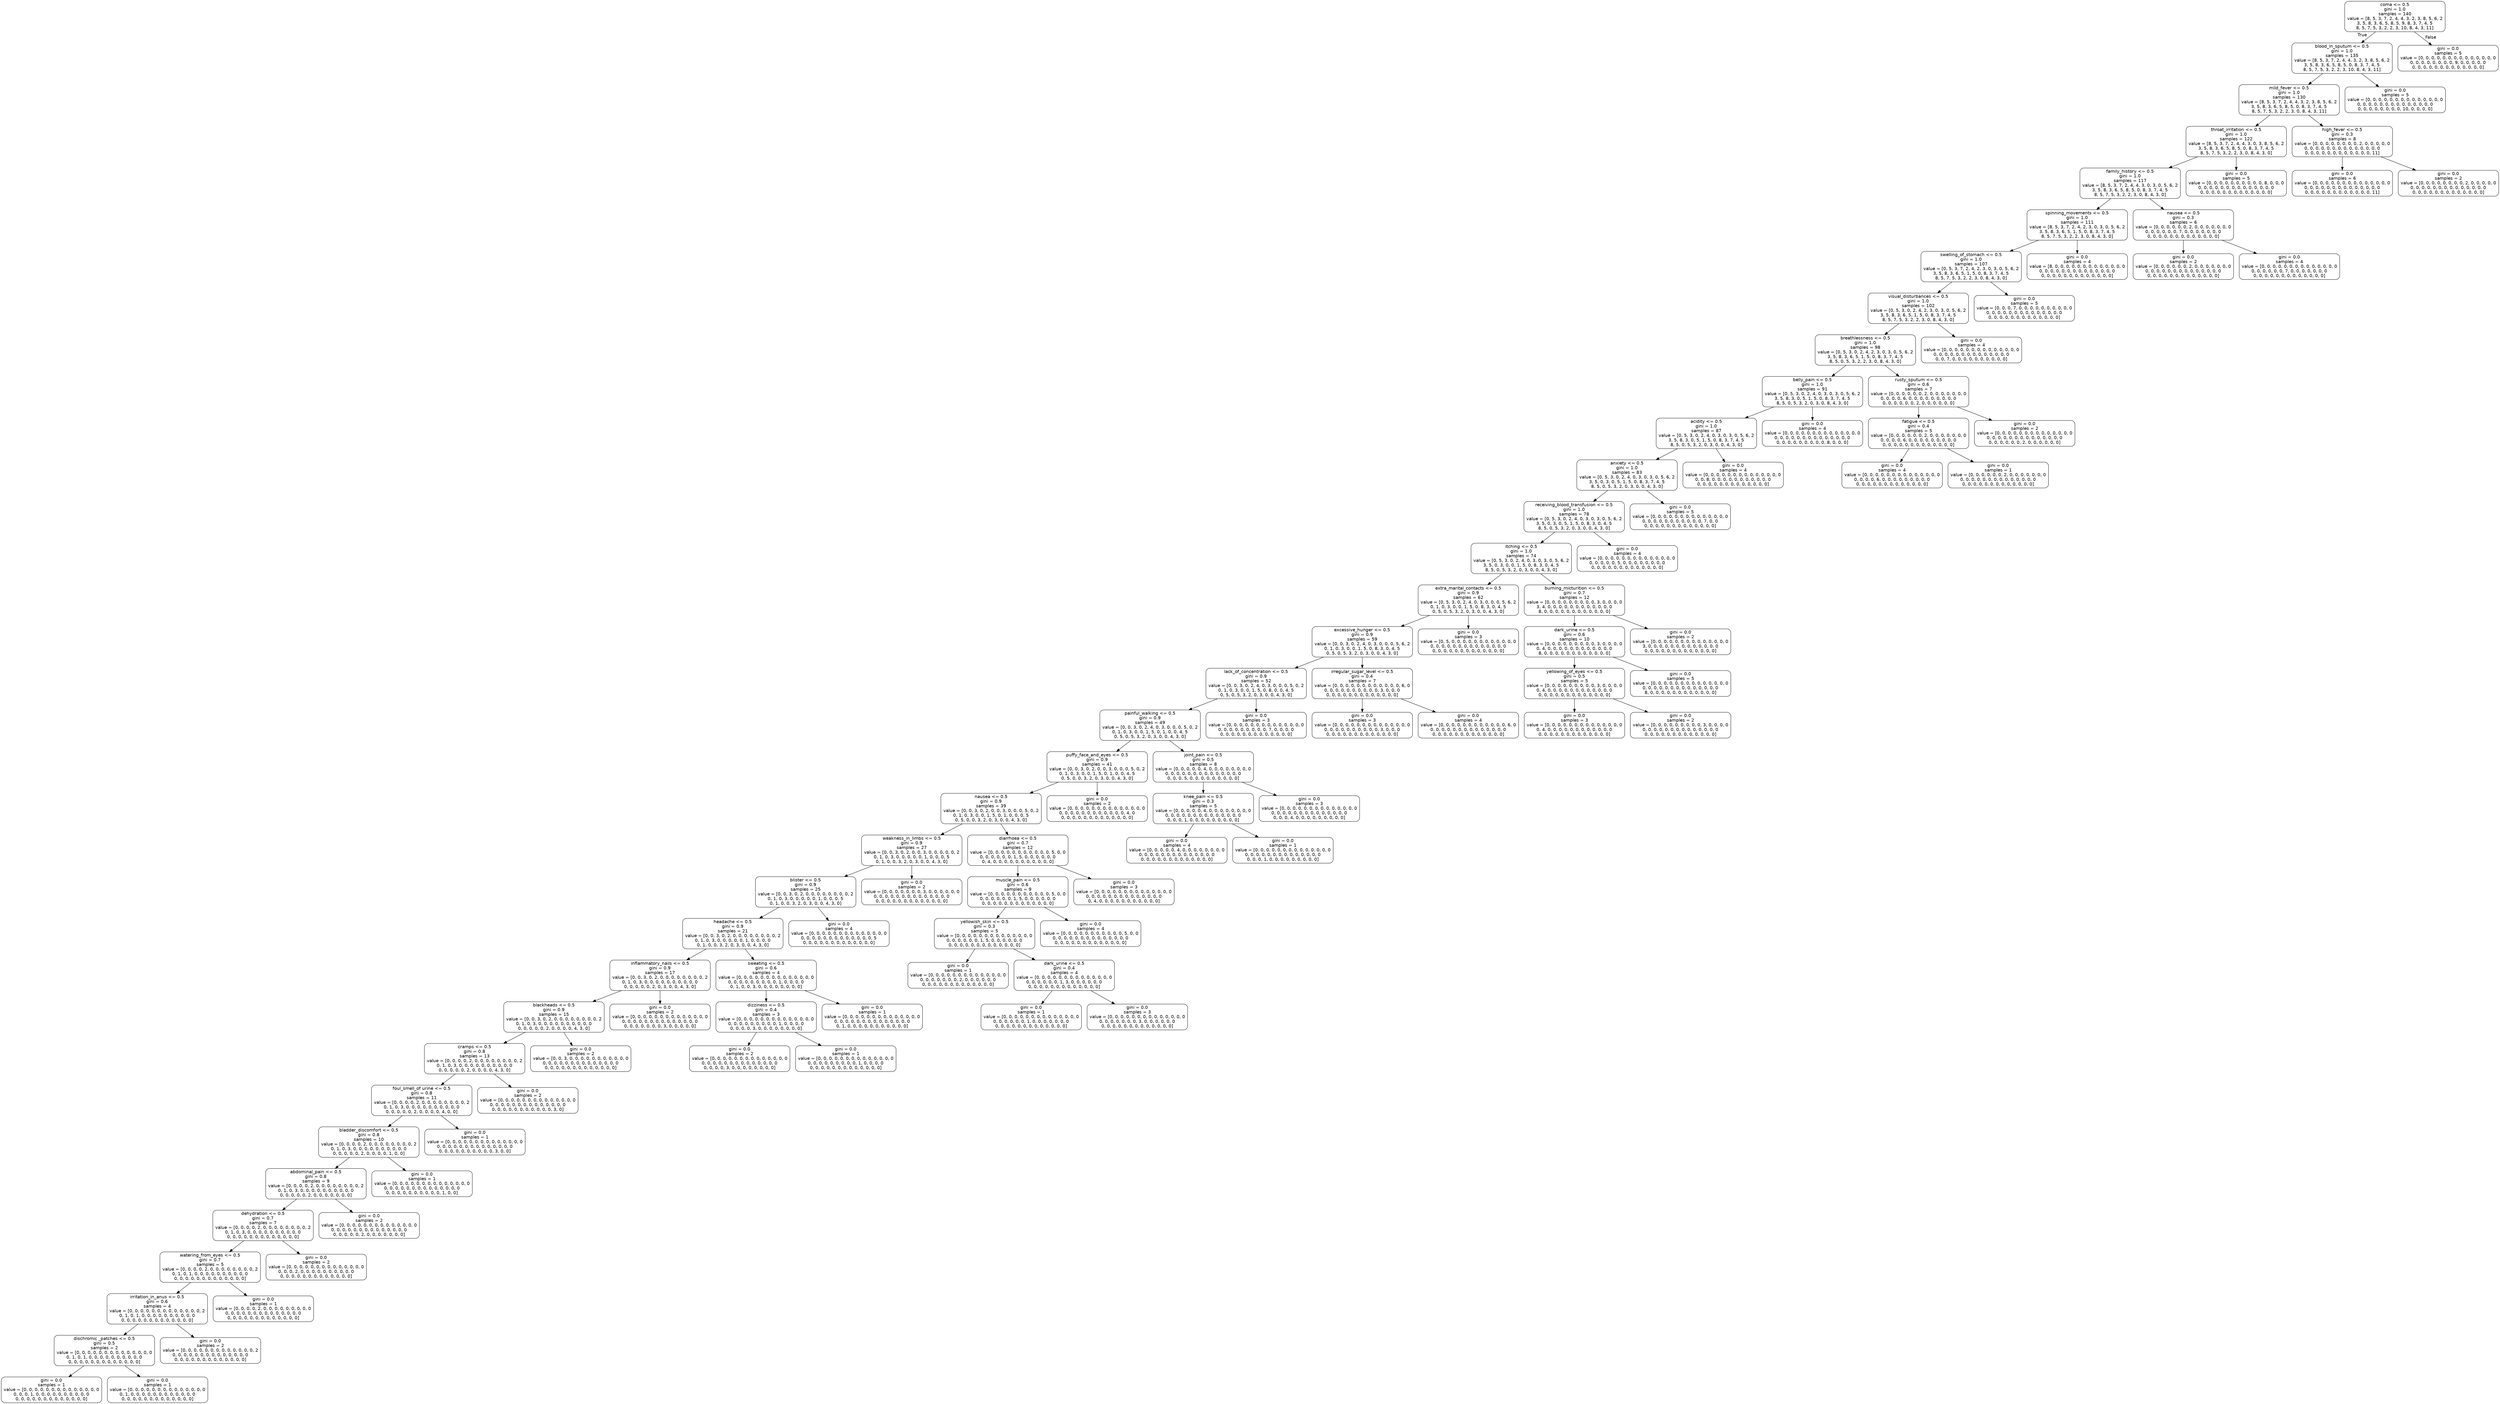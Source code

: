 digraph Tree {
node [shape=box, style="rounded", color="black", fontname="helvetica"] ;
edge [fontname="helvetica"] ;
0 [label="coma <= 0.5\ngini = 1.0\nsamples = 140\nvalue = [8, 5, 3, 7, 2, 4, 4, 3, 2, 3, 8, 5, 6, 2\n3, 5, 8, 3, 6, 5, 8, 5, 9, 8, 3, 7, 4, 5\n8, 5, 7, 5, 3, 2, 2, 3, 10, 8, 4, 3, 11]"] ;
1 [label="blood_in_sputum <= 0.5\ngini = 1.0\nsamples = 135\nvalue = [8, 5, 3, 7, 2, 4, 4, 3, 2, 3, 8, 5, 6, 2\n3, 5, 8, 3, 6, 5, 8, 5, 0, 8, 3, 7, 4, 5\n8, 5, 7, 5, 3, 2, 2, 3, 10, 8, 4, 3, 11]"] ;
0 -> 1 [labeldistance=2.5, labelangle=45, headlabel="True"] ;
2 [label="mild_fever <= 0.5\ngini = 1.0\nsamples = 130\nvalue = [8, 5, 3, 7, 2, 4, 4, 3, 2, 3, 8, 5, 6, 2\n3, 5, 8, 3, 6, 5, 8, 5, 0, 8, 3, 7, 4, 5\n8, 5, 7, 5, 3, 2, 2, 3, 0, 8, 4, 3, 11]"] ;
1 -> 2 ;
3 [label="throat_irritation <= 0.5\ngini = 1.0\nsamples = 122\nvalue = [8, 5, 3, 7, 2, 4, 4, 3, 0, 3, 8, 5, 6, 2\n3, 5, 8, 3, 6, 5, 8, 5, 0, 8, 3, 7, 4, 5\n8, 5, 7, 5, 3, 2, 2, 3, 0, 8, 4, 3, 0]"] ;
2 -> 3 ;
4 [label="family_history <= 0.5\ngini = 1.0\nsamples = 117\nvalue = [8, 5, 3, 7, 2, 4, 4, 3, 0, 3, 0, 5, 6, 2\n3, 5, 8, 3, 6, 5, 8, 5, 0, 8, 3, 7, 4, 5\n8, 5, 7, 5, 3, 2, 2, 3, 0, 8, 4, 3, 0]"] ;
3 -> 4 ;
5 [label="spinning_movements <= 0.5\ngini = 1.0\nsamples = 111\nvalue = [8, 5, 3, 7, 2, 4, 2, 3, 0, 3, 0, 5, 6, 2\n3, 5, 8, 3, 6, 5, 1, 5, 0, 8, 3, 7, 4, 5\n8, 5, 7, 5, 3, 2, 2, 3, 0, 8, 4, 3, 0]"] ;
4 -> 5 ;
6 [label="swelling_of_stomach <= 0.5\ngini = 1.0\nsamples = 107\nvalue = [0, 5, 3, 7, 2, 4, 2, 3, 0, 3, 0, 5, 6, 2\n3, 5, 8, 3, 6, 5, 1, 5, 0, 8, 3, 7, 4, 5\n8, 5, 7, 5, 3, 2, 2, 3, 0, 8, 4, 3, 0]"] ;
5 -> 6 ;
7 [label="visual_disturbances <= 0.5\ngini = 1.0\nsamples = 102\nvalue = [0, 5, 3, 0, 2, 4, 2, 3, 0, 3, 0, 5, 6, 2\n3, 5, 8, 3, 6, 5, 1, 5, 0, 8, 3, 7, 4, 5\n8, 5, 7, 5, 3, 2, 2, 3, 0, 8, 4, 3, 0]"] ;
6 -> 7 ;
8 [label="breathlessness <= 0.5\ngini = 1.0\nsamples = 98\nvalue = [0, 5, 3, 0, 2, 4, 2, 3, 0, 3, 0, 5, 6, 2\n3, 5, 8, 3, 6, 5, 1, 5, 0, 8, 3, 7, 4, 5\n8, 5, 0, 5, 3, 2, 2, 3, 0, 8, 4, 3, 0]"] ;
7 -> 8 ;
9 [label="belly_pain <= 0.5\ngini = 1.0\nsamples = 91\nvalue = [0, 5, 3, 0, 2, 4, 0, 3, 0, 3, 0, 5, 6, 2\n3, 5, 8, 3, 0, 5, 1, 5, 0, 8, 3, 7, 4, 5\n8, 5, 0, 5, 3, 2, 0, 3, 0, 8, 4, 3, 0]"] ;
8 -> 9 ;
10 [label="acidity <= 0.5\ngini = 1.0\nsamples = 87\nvalue = [0, 5, 3, 0, 2, 4, 0, 3, 0, 3, 0, 5, 6, 2\n3, 5, 8, 3, 0, 5, 1, 5, 0, 8, 3, 7, 4, 5\n8, 5, 0, 5, 3, 2, 0, 3, 0, 0, 4, 3, 0]"] ;
9 -> 10 ;
11 [label="anxiety <= 0.5\ngini = 1.0\nsamples = 83\nvalue = [0, 5, 3, 0, 2, 4, 0, 3, 0, 3, 0, 5, 6, 2\n3, 5, 0, 3, 0, 5, 1, 5, 0, 8, 3, 7, 4, 5\n8, 5, 0, 5, 3, 2, 0, 3, 0, 0, 4, 3, 0]"] ;
10 -> 11 ;
12 [label="receiving_blood_transfusion <= 0.5\ngini = 1.0\nsamples = 78\nvalue = [0, 5, 3, 0, 2, 4, 0, 3, 0, 3, 0, 5, 6, 2\n3, 5, 0, 3, 0, 5, 1, 5, 0, 8, 3, 0, 4, 5\n8, 5, 0, 5, 3, 2, 0, 3, 0, 0, 4, 3, 0]"] ;
11 -> 12 ;
13 [label="itching <= 0.5\ngini = 1.0\nsamples = 74\nvalue = [0, 5, 3, 0, 2, 4, 0, 3, 0, 3, 0, 5, 6, 2\n3, 5, 0, 3, 0, 0, 1, 5, 0, 8, 3, 0, 4, 5\n8, 5, 0, 5, 3, 2, 0, 3, 0, 0, 4, 3, 0]"] ;
12 -> 13 ;
14 [label="extra_marital_contacts <= 0.5\ngini = 0.9\nsamples = 62\nvalue = [0, 5, 3, 0, 2, 4, 0, 3, 0, 0, 0, 5, 6, 2\n0, 1, 0, 3, 0, 0, 1, 5, 0, 8, 3, 0, 4, 5\n0, 5, 0, 5, 3, 2, 0, 3, 0, 0, 4, 3, 0]"] ;
13 -> 14 ;
15 [label="excessive_hunger <= 0.5\ngini = 0.9\nsamples = 59\nvalue = [0, 0, 3, 0, 2, 4, 0, 3, 0, 0, 0, 5, 6, 2\n0, 1, 0, 3, 0, 0, 1, 5, 0, 8, 3, 0, 4, 5\n0, 5, 0, 5, 3, 2, 0, 3, 0, 0, 4, 3, 0]"] ;
14 -> 15 ;
16 [label="lack_of_concentration <= 0.5\ngini = 0.9\nsamples = 52\nvalue = [0, 0, 3, 0, 2, 4, 0, 3, 0, 0, 0, 5, 0, 2\n0, 1, 0, 3, 0, 0, 1, 5, 0, 8, 0, 0, 4, 5\n0, 5, 0, 5, 3, 2, 0, 3, 0, 0, 4, 3, 0]"] ;
15 -> 16 ;
17 [label="painful_walking <= 0.5\ngini = 0.9\nsamples = 49\nvalue = [0, 0, 3, 0, 2, 4, 0, 3, 0, 0, 0, 5, 0, 2\n0, 1, 0, 3, 0, 0, 1, 5, 0, 1, 0, 0, 4, 5\n0, 5, 0, 5, 3, 2, 0, 3, 0, 0, 4, 3, 0]"] ;
16 -> 17 ;
18 [label="puffy_face_and_eyes <= 0.5\ngini = 0.9\nsamples = 41\nvalue = [0, 0, 3, 0, 2, 0, 0, 3, 0, 0, 0, 5, 0, 2\n0, 1, 0, 3, 0, 0, 1, 5, 0, 1, 0, 0, 4, 5\n0, 5, 0, 0, 3, 2, 0, 3, 0, 0, 4, 3, 0]"] ;
17 -> 18 ;
19 [label="nausea <= 0.5\ngini = 0.9\nsamples = 39\nvalue = [0, 0, 3, 0, 2, 0, 0, 3, 0, 0, 0, 5, 0, 2\n0, 1, 0, 3, 0, 0, 1, 5, 0, 1, 0, 0, 0, 5\n0, 5, 0, 0, 3, 2, 0, 3, 0, 0, 4, 3, 0]"] ;
18 -> 19 ;
20 [label="weakness_in_limbs <= 0.5\ngini = 0.9\nsamples = 27\nvalue = [0, 0, 3, 0, 2, 0, 0, 3, 0, 0, 0, 0, 0, 2\n0, 1, 0, 3, 0, 0, 0, 0, 0, 1, 0, 0, 0, 5\n0, 1, 0, 0, 3, 2, 0, 3, 0, 0, 4, 3, 0]"] ;
19 -> 20 ;
21 [label="blister <= 0.5\ngini = 0.9\nsamples = 25\nvalue = [0, 0, 3, 0, 2, 0, 0, 0, 0, 0, 0, 0, 0, 2\n0, 1, 0, 3, 0, 0, 0, 0, 0, 1, 0, 0, 0, 5\n0, 1, 0, 0, 3, 2, 0, 3, 0, 0, 4, 3, 0]"] ;
20 -> 21 ;
22 [label="headache <= 0.5\ngini = 0.9\nsamples = 21\nvalue = [0, 0, 3, 0, 2, 0, 0, 0, 0, 0, 0, 0, 0, 2\n0, 1, 0, 3, 0, 0, 0, 0, 0, 1, 0, 0, 0, 0\n0, 1, 0, 0, 3, 2, 0, 3, 0, 0, 4, 3, 0]"] ;
21 -> 22 ;
23 [label="inflammatory_nails <= 0.5\ngini = 0.9\nsamples = 17\nvalue = [0, 0, 3, 0, 2, 0, 0, 0, 0, 0, 0, 0, 0, 2\n0, 1, 0, 3, 0, 0, 0, 0, 0, 0, 0, 0, 0, 0\n0, 0, 0, 0, 0, 2, 0, 3, 0, 0, 4, 3, 0]"] ;
22 -> 23 ;
24 [label="blackheads <= 0.5\ngini = 0.9\nsamples = 15\nvalue = [0, 0, 3, 0, 2, 0, 0, 0, 0, 0, 0, 0, 0, 2\n0, 1, 0, 3, 0, 0, 0, 0, 0, 0, 0, 0, 0, 0\n0, 0, 0, 0, 0, 2, 0, 0, 0, 0, 4, 3, 0]"] ;
23 -> 24 ;
25 [label="cramps <= 0.5\ngini = 0.8\nsamples = 13\nvalue = [0, 0, 0, 0, 2, 0, 0, 0, 0, 0, 0, 0, 0, 2\n0, 1, 0, 3, 0, 0, 0, 0, 0, 0, 0, 0, 0, 0\n0, 0, 0, 0, 0, 2, 0, 0, 0, 0, 4, 3, 0]"] ;
24 -> 25 ;
26 [label="foul_smell_of urine <= 0.5\ngini = 0.8\nsamples = 11\nvalue = [0, 0, 0, 0, 2, 0, 0, 0, 0, 0, 0, 0, 0, 2\n0, 1, 0, 3, 0, 0, 0, 0, 0, 0, 0, 0, 0, 0\n0, 0, 0, 0, 0, 2, 0, 0, 0, 0, 4, 0, 0]"] ;
25 -> 26 ;
27 [label="bladder_discomfort <= 0.5\ngini = 0.8\nsamples = 10\nvalue = [0, 0, 0, 0, 2, 0, 0, 0, 0, 0, 0, 0, 0, 2\n0, 1, 0, 3, 0, 0, 0, 0, 0, 0, 0, 0, 0, 0\n0, 0, 0, 0, 0, 2, 0, 0, 0, 0, 1, 0, 0]"] ;
26 -> 27 ;
28 [label="abdominal_pain <= 0.5\ngini = 0.8\nsamples = 9\nvalue = [0, 0, 0, 0, 2, 0, 0, 0, 0, 0, 0, 0, 0, 2\n0, 1, 0, 3, 0, 0, 0, 0, 0, 0, 0, 0, 0, 0\n0, 0, 0, 0, 0, 2, 0, 0, 0, 0, 0, 0, 0]"] ;
27 -> 28 ;
29 [label="dehydration <= 0.5\ngini = 0.7\nsamples = 7\nvalue = [0, 0, 0, 0, 2, 0, 0, 0, 0, 0, 0, 0, 0, 2\n0, 1, 0, 3, 0, 0, 0, 0, 0, 0, 0, 0, 0, 0\n0, 0, 0, 0, 0, 0, 0, 0, 0, 0, 0, 0, 0]"] ;
28 -> 29 ;
30 [label="watering_from_eyes <= 0.5\ngini = 0.7\nsamples = 5\nvalue = [0, 0, 0, 0, 2, 0, 0, 0, 0, 0, 0, 0, 0, 2\n0, 1, 0, 1, 0, 0, 0, 0, 0, 0, 0, 0, 0, 0\n0, 0, 0, 0, 0, 0, 0, 0, 0, 0, 0, 0, 0]"] ;
29 -> 30 ;
31 [label="irritation_in_anus <= 0.5\ngini = 0.6\nsamples = 4\nvalue = [0, 0, 0, 0, 0, 0, 0, 0, 0, 0, 0, 0, 0, 2\n0, 1, 0, 1, 0, 0, 0, 0, 0, 0, 0, 0, 0, 0\n0, 0, 0, 0, 0, 0, 0, 0, 0, 0, 0, 0, 0]"] ;
30 -> 31 ;
32 [label="dischromic _patches <= 0.5\ngini = 0.5\nsamples = 2\nvalue = [0, 0, 0, 0, 0, 0, 0, 0, 0, 0, 0, 0, 0, 0\n0, 1, 0, 1, 0, 0, 0, 0, 0, 0, 0, 0, 0, 0\n0, 0, 0, 0, 0, 0, 0, 0, 0, 0, 0, 0, 0]"] ;
31 -> 32 ;
33 [label="gini = 0.0\nsamples = 1\nvalue = [0, 0, 0, 0, 0, 0, 0, 0, 0, 0, 0, 0, 0, 0\n0, 0, 0, 1, 0, 0, 0, 0, 0, 0, 0, 0, 0, 0\n0, 0, 0, 0, 0, 0, 0, 0, 0, 0, 0, 0, 0]"] ;
32 -> 33 ;
34 [label="gini = 0.0\nsamples = 1\nvalue = [0, 0, 0, 0, 0, 0, 0, 0, 0, 0, 0, 0, 0, 0\n0, 1, 0, 0, 0, 0, 0, 0, 0, 0, 0, 0, 0, 0\n0, 0, 0, 0, 0, 0, 0, 0, 0, 0, 0, 0, 0]"] ;
32 -> 34 ;
35 [label="gini = 0.0\nsamples = 2\nvalue = [0, 0, 0, 0, 0, 0, 0, 0, 0, 0, 0, 0, 0, 2\n0, 0, 0, 0, 0, 0, 0, 0, 0, 0, 0, 0, 0, 0\n0, 0, 0, 0, 0, 0, 0, 0, 0, 0, 0, 0, 0]"] ;
31 -> 35 ;
36 [label="gini = 0.0\nsamples = 1\nvalue = [0, 0, 0, 0, 2, 0, 0, 0, 0, 0, 0, 0, 0, 0\n0, 0, 0, 0, 0, 0, 0, 0, 0, 0, 0, 0, 0, 0\n0, 0, 0, 0, 0, 0, 0, 0, 0, 0, 0, 0, 0]"] ;
30 -> 36 ;
37 [label="gini = 0.0\nsamples = 2\nvalue = [0, 0, 0, 0, 0, 0, 0, 0, 0, 0, 0, 0, 0, 0\n0, 0, 0, 2, 0, 0, 0, 0, 0, 0, 0, 0, 0, 0\n0, 0, 0, 0, 0, 0, 0, 0, 0, 0, 0, 0, 0]"] ;
29 -> 37 ;
38 [label="gini = 0.0\nsamples = 2\nvalue = [0, 0, 0, 0, 0, 0, 0, 0, 0, 0, 0, 0, 0, 0\n0, 0, 0, 0, 0, 0, 0, 0, 0, 0, 0, 0, 0, 0\n0, 0, 0, 0, 0, 2, 0, 0, 0, 0, 0, 0, 0]"] ;
28 -> 38 ;
39 [label="gini = 0.0\nsamples = 1\nvalue = [0, 0, 0, 0, 0, 0, 0, 0, 0, 0, 0, 0, 0, 0\n0, 0, 0, 0, 0, 0, 0, 0, 0, 0, 0, 0, 0, 0\n0, 0, 0, 0, 0, 0, 0, 0, 0, 0, 1, 0, 0]"] ;
27 -> 39 ;
40 [label="gini = 0.0\nsamples = 1\nvalue = [0, 0, 0, 0, 0, 0, 0, 0, 0, 0, 0, 0, 0, 0\n0, 0, 0, 0, 0, 0, 0, 0, 0, 0, 0, 0, 0, 0\n0, 0, 0, 0, 0, 0, 0, 0, 0, 0, 3, 0, 0]"] ;
26 -> 40 ;
41 [label="gini = 0.0\nsamples = 2\nvalue = [0, 0, 0, 0, 0, 0, 0, 0, 0, 0, 0, 0, 0, 0\n0, 0, 0, 0, 0, 0, 0, 0, 0, 0, 0, 0, 0, 0\n0, 0, 0, 0, 0, 0, 0, 0, 0, 0, 0, 3, 0]"] ;
25 -> 41 ;
42 [label="gini = 0.0\nsamples = 2\nvalue = [0, 0, 3, 0, 0, 0, 0, 0, 0, 0, 0, 0, 0, 0\n0, 0, 0, 0, 0, 0, 0, 0, 0, 0, 0, 0, 0, 0\n0, 0, 0, 0, 0, 0, 0, 0, 0, 0, 0, 0, 0]"] ;
24 -> 42 ;
43 [label="gini = 0.0\nsamples = 2\nvalue = [0, 0, 0, 0, 0, 0, 0, 0, 0, 0, 0, 0, 0, 0\n0, 0, 0, 0, 0, 0, 0, 0, 0, 0, 0, 0, 0, 0\n0, 0, 0, 0, 0, 0, 0, 3, 0, 0, 0, 0, 0]"] ;
23 -> 43 ;
44 [label="sweating <= 0.5\ngini = 0.6\nsamples = 4\nvalue = [0, 0, 0, 0, 0, 0, 0, 0, 0, 0, 0, 0, 0, 0\n0, 0, 0, 0, 0, 0, 0, 0, 0, 1, 0, 0, 0, 0\n0, 1, 0, 0, 3, 0, 0, 0, 0, 0, 0, 0, 0]"] ;
22 -> 44 ;
45 [label="dizziness <= 0.5\ngini = 0.4\nsamples = 3\nvalue = [0, 0, 0, 0, 0, 0, 0, 0, 0, 0, 0, 0, 0, 0\n0, 0, 0, 0, 0, 0, 0, 0, 0, 1, 0, 0, 0, 0\n0, 0, 0, 0, 3, 0, 0, 0, 0, 0, 0, 0, 0]"] ;
44 -> 45 ;
46 [label="gini = 0.0\nsamples = 2\nvalue = [0, 0, 0, 0, 0, 0, 0, 0, 0, 0, 0, 0, 0, 0\n0, 0, 0, 0, 0, 0, 0, 0, 0, 0, 0, 0, 0, 0\n0, 0, 0, 0, 3, 0, 0, 0, 0, 0, 0, 0, 0]"] ;
45 -> 46 ;
47 [label="gini = 0.0\nsamples = 1\nvalue = [0, 0, 0, 0, 0, 0, 0, 0, 0, 0, 0, 0, 0, 0\n0, 0, 0, 0, 0, 0, 0, 0, 0, 1, 0, 0, 0, 0\n0, 0, 0, 0, 0, 0, 0, 0, 0, 0, 0, 0, 0]"] ;
45 -> 47 ;
48 [label="gini = 0.0\nsamples = 1\nvalue = [0, 0, 0, 0, 0, 0, 0, 0, 0, 0, 0, 0, 0, 0\n0, 0, 0, 0, 0, 0, 0, 0, 0, 0, 0, 0, 0, 0\n0, 1, 0, 0, 0, 0, 0, 0, 0, 0, 0, 0, 0]"] ;
44 -> 48 ;
49 [label="gini = 0.0\nsamples = 4\nvalue = [0, 0, 0, 0, 0, 0, 0, 0, 0, 0, 0, 0, 0, 0\n0, 0, 0, 0, 0, 0, 0, 0, 0, 0, 0, 0, 0, 5\n0, 0, 0, 0, 0, 0, 0, 0, 0, 0, 0, 0, 0]"] ;
21 -> 49 ;
50 [label="gini = 0.0\nsamples = 2\nvalue = [0, 0, 0, 0, 0, 0, 0, 3, 0, 0, 0, 0, 0, 0\n0, 0, 0, 0, 0, 0, 0, 0, 0, 0, 0, 0, 0, 0\n0, 0, 0, 0, 0, 0, 0, 0, 0, 0, 0, 0, 0]"] ;
20 -> 50 ;
51 [label="diarrhoea <= 0.5\ngini = 0.7\nsamples = 12\nvalue = [0, 0, 0, 0, 0, 0, 0, 0, 0, 0, 0, 5, 0, 0\n0, 0, 0, 0, 0, 0, 1, 5, 0, 0, 0, 0, 0, 0\n0, 4, 0, 0, 0, 0, 0, 0, 0, 0, 0, 0, 0]"] ;
19 -> 51 ;
52 [label="muscle_pain <= 0.5\ngini = 0.6\nsamples = 9\nvalue = [0, 0, 0, 0, 0, 0, 0, 0, 0, 0, 0, 5, 0, 0\n0, 0, 0, 0, 0, 0, 1, 5, 0, 0, 0, 0, 0, 0\n0, 0, 0, 0, 0, 0, 0, 0, 0, 0, 0, 0, 0]"] ;
51 -> 52 ;
53 [label="yellowish_skin <= 0.5\ngini = 0.3\nsamples = 5\nvalue = [0, 0, 0, 0, 0, 0, 0, 0, 0, 0, 0, 0, 0, 0\n0, 0, 0, 0, 0, 0, 1, 5, 0, 0, 0, 0, 0, 0\n0, 0, 0, 0, 0, 0, 0, 0, 0, 0, 0, 0, 0]"] ;
52 -> 53 ;
54 [label="gini = 0.0\nsamples = 1\nvalue = [0, 0, 0, 0, 0, 0, 0, 0, 0, 0, 0, 0, 0, 0\n0, 0, 0, 0, 0, 0, 0, 2, 0, 0, 0, 0, 0, 0\n0, 0, 0, 0, 0, 0, 0, 0, 0, 0, 0, 0, 0]"] ;
53 -> 54 ;
55 [label="dark_urine <= 0.5\ngini = 0.4\nsamples = 4\nvalue = [0, 0, 0, 0, 0, 0, 0, 0, 0, 0, 0, 0, 0, 0\n0, 0, 0, 0, 0, 0, 1, 3, 0, 0, 0, 0, 0, 0\n0, 0, 0, 0, 0, 0, 0, 0, 0, 0, 0, 0, 0]"] ;
53 -> 55 ;
56 [label="gini = 0.0\nsamples = 1\nvalue = [0, 0, 0, 0, 0, 0, 0, 0, 0, 0, 0, 0, 0, 0\n0, 0, 0, 0, 0, 0, 1, 0, 0, 0, 0, 0, 0, 0\n0, 0, 0, 0, 0, 0, 0, 0, 0, 0, 0, 0, 0]"] ;
55 -> 56 ;
57 [label="gini = 0.0\nsamples = 3\nvalue = [0, 0, 0, 0, 0, 0, 0, 0, 0, 0, 0, 0, 0, 0\n0, 0, 0, 0, 0, 0, 0, 3, 0, 0, 0, 0, 0, 0\n0, 0, 0, 0, 0, 0, 0, 0, 0, 0, 0, 0, 0]"] ;
55 -> 57 ;
58 [label="gini = 0.0\nsamples = 4\nvalue = [0, 0, 0, 0, 0, 0, 0, 0, 0, 0, 0, 5, 0, 0\n0, 0, 0, 0, 0, 0, 0, 0, 0, 0, 0, 0, 0, 0\n0, 0, 0, 0, 0, 0, 0, 0, 0, 0, 0, 0, 0]"] ;
52 -> 58 ;
59 [label="gini = 0.0\nsamples = 3\nvalue = [0, 0, 0, 0, 0, 0, 0, 0, 0, 0, 0, 0, 0, 0\n0, 0, 0, 0, 0, 0, 0, 0, 0, 0, 0, 0, 0, 0\n0, 4, 0, 0, 0, 0, 0, 0, 0, 0, 0, 0, 0]"] ;
51 -> 59 ;
60 [label="gini = 0.0\nsamples = 2\nvalue = [0, 0, 0, 0, 0, 0, 0, 0, 0, 0, 0, 0, 0, 0\n0, 0, 0, 0, 0, 0, 0, 0, 0, 0, 0, 0, 4, 0\n0, 0, 0, 0, 0, 0, 0, 0, 0, 0, 0, 0, 0]"] ;
18 -> 60 ;
61 [label="joint_pain <= 0.5\ngini = 0.5\nsamples = 8\nvalue = [0, 0, 0, 0, 0, 4, 0, 0, 0, 0, 0, 0, 0, 0\n0, 0, 0, 0, 0, 0, 0, 0, 0, 0, 0, 0, 0, 0\n0, 0, 0, 5, 0, 0, 0, 0, 0, 0, 0, 0, 0]"] ;
17 -> 61 ;
62 [label="knee_pain <= 0.5\ngini = 0.3\nsamples = 5\nvalue = [0, 0, 0, 0, 0, 4, 0, 0, 0, 0, 0, 0, 0, 0\n0, 0, 0, 0, 0, 0, 0, 0, 0, 0, 0, 0, 0, 0\n0, 0, 0, 1, 0, 0, 0, 0, 0, 0, 0, 0, 0]"] ;
61 -> 62 ;
63 [label="gini = 0.0\nsamples = 4\nvalue = [0, 0, 0, 0, 0, 4, 0, 0, 0, 0, 0, 0, 0, 0\n0, 0, 0, 0, 0, 0, 0, 0, 0, 0, 0, 0, 0, 0\n0, 0, 0, 0, 0, 0, 0, 0, 0, 0, 0, 0, 0]"] ;
62 -> 63 ;
64 [label="gini = 0.0\nsamples = 1\nvalue = [0, 0, 0, 0, 0, 0, 0, 0, 0, 0, 0, 0, 0, 0\n0, 0, 0, 0, 0, 0, 0, 0, 0, 0, 0, 0, 0, 0\n0, 0, 0, 1, 0, 0, 0, 0, 0, 0, 0, 0, 0]"] ;
62 -> 64 ;
65 [label="gini = 0.0\nsamples = 3\nvalue = [0, 0, 0, 0, 0, 0, 0, 0, 0, 0, 0, 0, 0, 0\n0, 0, 0, 0, 0, 0, 0, 0, 0, 0, 0, 0, 0, 0\n0, 0, 0, 4, 0, 0, 0, 0, 0, 0, 0, 0, 0]"] ;
61 -> 65 ;
66 [label="gini = 0.0\nsamples = 3\nvalue = [0, 0, 0, 0, 0, 0, 0, 0, 0, 0, 0, 0, 0, 0\n0, 0, 0, 0, 0, 0, 0, 0, 0, 7, 0, 0, 0, 0\n0, 0, 0, 0, 0, 0, 0, 0, 0, 0, 0, 0, 0]"] ;
16 -> 66 ;
67 [label="irregular_sugar_level <= 0.5\ngini = 0.4\nsamples = 7\nvalue = [0, 0, 0, 0, 0, 0, 0, 0, 0, 0, 0, 0, 6, 0\n0, 0, 0, 0, 0, 0, 0, 0, 0, 0, 3, 0, 0, 0\n0, 0, 0, 0, 0, 0, 0, 0, 0, 0, 0, 0, 0]"] ;
15 -> 67 ;
68 [label="gini = 0.0\nsamples = 3\nvalue = [0, 0, 0, 0, 0, 0, 0, 0, 0, 0, 0, 0, 0, 0\n0, 0, 0, 0, 0, 0, 0, 0, 0, 0, 3, 0, 0, 0\n0, 0, 0, 0, 0, 0, 0, 0, 0, 0, 0, 0, 0]"] ;
67 -> 68 ;
69 [label="gini = 0.0\nsamples = 4\nvalue = [0, 0, 0, 0, 0, 0, 0, 0, 0, 0, 0, 0, 6, 0\n0, 0, 0, 0, 0, 0, 0, 0, 0, 0, 0, 0, 0, 0\n0, 0, 0, 0, 0, 0, 0, 0, 0, 0, 0, 0, 0]"] ;
67 -> 69 ;
70 [label="gini = 0.0\nsamples = 3\nvalue = [0, 5, 0, 0, 0, 0, 0, 0, 0, 0, 0, 0, 0, 0\n0, 0, 0, 0, 0, 0, 0, 0, 0, 0, 0, 0, 0, 0\n0, 0, 0, 0, 0, 0, 0, 0, 0, 0, 0, 0, 0]"] ;
14 -> 70 ;
71 [label="burning_micturition <= 0.5\ngini = 0.7\nsamples = 12\nvalue = [0, 0, 0, 0, 0, 0, 0, 0, 0, 3, 0, 0, 0, 0\n3, 4, 0, 0, 0, 0, 0, 0, 0, 0, 0, 0, 0, 0\n8, 0, 0, 0, 0, 0, 0, 0, 0, 0, 0, 0, 0]"] ;
13 -> 71 ;
72 [label="dark_urine <= 0.5\ngini = 0.6\nsamples = 10\nvalue = [0, 0, 0, 0, 0, 0, 0, 0, 0, 3, 0, 0, 0, 0\n0, 4, 0, 0, 0, 0, 0, 0, 0, 0, 0, 0, 0, 0\n8, 0, 0, 0, 0, 0, 0, 0, 0, 0, 0, 0, 0]"] ;
71 -> 72 ;
73 [label="yellowing_of_eyes <= 0.5\ngini = 0.5\nsamples = 5\nvalue = [0, 0, 0, 0, 0, 0, 0, 0, 0, 3, 0, 0, 0, 0\n0, 4, 0, 0, 0, 0, 0, 0, 0, 0, 0, 0, 0, 0\n0, 0, 0, 0, 0, 0, 0, 0, 0, 0, 0, 0, 0]"] ;
72 -> 73 ;
74 [label="gini = 0.0\nsamples = 3\nvalue = [0, 0, 0, 0, 0, 0, 0, 0, 0, 0, 0, 0, 0, 0\n0, 4, 0, 0, 0, 0, 0, 0, 0, 0, 0, 0, 0, 0\n0, 0, 0, 0, 0, 0, 0, 0, 0, 0, 0, 0, 0]"] ;
73 -> 74 ;
75 [label="gini = 0.0\nsamples = 2\nvalue = [0, 0, 0, 0, 0, 0, 0, 0, 0, 3, 0, 0, 0, 0\n0, 0, 0, 0, 0, 0, 0, 0, 0, 0, 0, 0, 0, 0\n0, 0, 0, 0, 0, 0, 0, 0, 0, 0, 0, 0, 0]"] ;
73 -> 75 ;
76 [label="gini = 0.0\nsamples = 5\nvalue = [0, 0, 0, 0, 0, 0, 0, 0, 0, 0, 0, 0, 0, 0\n0, 0, 0, 0, 0, 0, 0, 0, 0, 0, 0, 0, 0, 0\n8, 0, 0, 0, 0, 0, 0, 0, 0, 0, 0, 0, 0]"] ;
72 -> 76 ;
77 [label="gini = 0.0\nsamples = 2\nvalue = [0, 0, 0, 0, 0, 0, 0, 0, 0, 0, 0, 0, 0, 0\n3, 0, 0, 0, 0, 0, 0, 0, 0, 0, 0, 0, 0, 0\n0, 0, 0, 0, 0, 0, 0, 0, 0, 0, 0, 0, 0]"] ;
71 -> 77 ;
78 [label="gini = 0.0\nsamples = 4\nvalue = [0, 0, 0, 0, 0, 0, 0, 0, 0, 0, 0, 0, 0, 0\n0, 0, 0, 0, 0, 5, 0, 0, 0, 0, 0, 0, 0, 0\n0, 0, 0, 0, 0, 0, 0, 0, 0, 0, 0, 0, 0]"] ;
12 -> 78 ;
79 [label="gini = 0.0\nsamples = 5\nvalue = [0, 0, 0, 0, 0, 0, 0, 0, 0, 0, 0, 0, 0, 0\n0, 0, 0, 0, 0, 0, 0, 0, 0, 0, 0, 7, 0, 0\n0, 0, 0, 0, 0, 0, 0, 0, 0, 0, 0, 0, 0]"] ;
11 -> 79 ;
80 [label="gini = 0.0\nsamples = 4\nvalue = [0, 0, 0, 0, 0, 0, 0, 0, 0, 0, 0, 0, 0, 0\n0, 0, 8, 0, 0, 0, 0, 0, 0, 0, 0, 0, 0, 0\n0, 0, 0, 0, 0, 0, 0, 0, 0, 0, 0, 0, 0]"] ;
10 -> 80 ;
81 [label="gini = 0.0\nsamples = 4\nvalue = [0, 0, 0, 0, 0, 0, 0, 0, 0, 0, 0, 0, 0, 0\n0, 0, 0, 0, 0, 0, 0, 0, 0, 0, 0, 0, 0, 0\n0, 0, 0, 0, 0, 0, 0, 0, 0, 8, 0, 0, 0]"] ;
9 -> 81 ;
82 [label="rusty_sputum <= 0.5\ngini = 0.6\nsamples = 7\nvalue = [0, 0, 0, 0, 0, 0, 2, 0, 0, 0, 0, 0, 0, 0\n0, 0, 0, 0, 6, 0, 0, 0, 0, 0, 0, 0, 0, 0\n0, 0, 0, 0, 0, 0, 2, 0, 0, 0, 0, 0, 0]"] ;
8 -> 82 ;
83 [label="fatigue <= 0.5\ngini = 0.4\nsamples = 5\nvalue = [0, 0, 0, 0, 0, 0, 2, 0, 0, 0, 0, 0, 0, 0\n0, 0, 0, 0, 6, 0, 0, 0, 0, 0, 0, 0, 0, 0\n0, 0, 0, 0, 0, 0, 0, 0, 0, 0, 0, 0, 0]"] ;
82 -> 83 ;
84 [label="gini = 0.0\nsamples = 4\nvalue = [0, 0, 0, 0, 0, 0, 0, 0, 0, 0, 0, 0, 0, 0\n0, 0, 0, 0, 6, 0, 0, 0, 0, 0, 0, 0, 0, 0\n0, 0, 0, 0, 0, 0, 0, 0, 0, 0, 0, 0, 0]"] ;
83 -> 84 ;
85 [label="gini = 0.0\nsamples = 1\nvalue = [0, 0, 0, 0, 0, 0, 2, 0, 0, 0, 0, 0, 0, 0\n0, 0, 0, 0, 0, 0, 0, 0, 0, 0, 0, 0, 0, 0\n0, 0, 0, 0, 0, 0, 0, 0, 0, 0, 0, 0, 0]"] ;
83 -> 85 ;
86 [label="gini = 0.0\nsamples = 2\nvalue = [0, 0, 0, 0, 0, 0, 0, 0, 0, 0, 0, 0, 0, 0\n0, 0, 0, 0, 0, 0, 0, 0, 0, 0, 0, 0, 0, 0\n0, 0, 0, 0, 0, 0, 2, 0, 0, 0, 0, 0, 0]"] ;
82 -> 86 ;
87 [label="gini = 0.0\nsamples = 4\nvalue = [0, 0, 0, 0, 0, 0, 0, 0, 0, 0, 0, 0, 0, 0\n0, 0, 0, 0, 0, 0, 0, 0, 0, 0, 0, 0, 0, 0\n0, 0, 7, 0, 0, 0, 0, 0, 0, 0, 0, 0, 0]"] ;
7 -> 87 ;
88 [label="gini = 0.0\nsamples = 5\nvalue = [0, 0, 0, 7, 0, 0, 0, 0, 0, 0, 0, 0, 0, 0\n0, 0, 0, 0, 0, 0, 0, 0, 0, 0, 0, 0, 0, 0\n0, 0, 0, 0, 0, 0, 0, 0, 0, 0, 0, 0, 0]"] ;
6 -> 88 ;
89 [label="gini = 0.0\nsamples = 4\nvalue = [8, 0, 0, 0, 0, 0, 0, 0, 0, 0, 0, 0, 0, 0\n0, 0, 0, 0, 0, 0, 0, 0, 0, 0, 0, 0, 0, 0\n0, 0, 0, 0, 0, 0, 0, 0, 0, 0, 0, 0, 0]"] ;
5 -> 89 ;
90 [label="nausea <= 0.5\ngini = 0.3\nsamples = 6\nvalue = [0, 0, 0, 0, 0, 0, 2, 0, 0, 0, 0, 0, 0, 0\n0, 0, 0, 0, 0, 0, 7, 0, 0, 0, 0, 0, 0, 0\n0, 0, 0, 0, 0, 0, 0, 0, 0, 0, 0, 0, 0]"] ;
4 -> 90 ;
91 [label="gini = 0.0\nsamples = 2\nvalue = [0, 0, 0, 0, 0, 0, 2, 0, 0, 0, 0, 0, 0, 0\n0, 0, 0, 0, 0, 0, 0, 0, 0, 0, 0, 0, 0, 0\n0, 0, 0, 0, 0, 0, 0, 0, 0, 0, 0, 0, 0]"] ;
90 -> 91 ;
92 [label="gini = 0.0\nsamples = 4\nvalue = [0, 0, 0, 0, 0, 0, 0, 0, 0, 0, 0, 0, 0, 0\n0, 0, 0, 0, 0, 0, 7, 0, 0, 0, 0, 0, 0, 0\n0, 0, 0, 0, 0, 0, 0, 0, 0, 0, 0, 0, 0]"] ;
90 -> 92 ;
93 [label="gini = 0.0\nsamples = 5\nvalue = [0, 0, 0, 0, 0, 0, 0, 0, 0, 0, 8, 0, 0, 0\n0, 0, 0, 0, 0, 0, 0, 0, 0, 0, 0, 0, 0, 0\n0, 0, 0, 0, 0, 0, 0, 0, 0, 0, 0, 0, 0]"] ;
3 -> 93 ;
94 [label="high_fever <= 0.5\ngini = 0.3\nsamples = 8\nvalue = [0, 0, 0, 0, 0, 0, 0, 0, 2, 0, 0, 0, 0, 0\n0, 0, 0, 0, 0, 0, 0, 0, 0, 0, 0, 0, 0, 0\n0, 0, 0, 0, 0, 0, 0, 0, 0, 0, 0, 0, 11]"] ;
2 -> 94 ;
95 [label="gini = 0.0\nsamples = 6\nvalue = [0, 0, 0, 0, 0, 0, 0, 0, 0, 0, 0, 0, 0, 0\n0, 0, 0, 0, 0, 0, 0, 0, 0, 0, 0, 0, 0, 0\n0, 0, 0, 0, 0, 0, 0, 0, 0, 0, 0, 0, 11]"] ;
94 -> 95 ;
96 [label="gini = 0.0\nsamples = 2\nvalue = [0, 0, 0, 0, 0, 0, 0, 0, 2, 0, 0, 0, 0, 0\n0, 0, 0, 0, 0, 0, 0, 0, 0, 0, 0, 0, 0, 0\n0, 0, 0, 0, 0, 0, 0, 0, 0, 0, 0, 0, 0]"] ;
94 -> 96 ;
97 [label="gini = 0.0\nsamples = 5\nvalue = [0, 0, 0, 0, 0, 0, 0, 0, 0, 0, 0, 0, 0, 0\n0, 0, 0, 0, 0, 0, 0, 0, 0, 0, 0, 0, 0, 0\n0, 0, 0, 0, 0, 0, 0, 0, 10, 0, 0, 0, 0]"] ;
1 -> 97 ;
98 [label="gini = 0.0\nsamples = 5\nvalue = [0, 0, 0, 0, 0, 0, 0, 0, 0, 0, 0, 0, 0, 0\n0, 0, 0, 0, 0, 0, 0, 0, 9, 0, 0, 0, 0, 0\n0, 0, 0, 0, 0, 0, 0, 0, 0, 0, 0, 0, 0]"] ;
0 -> 98 [labeldistance=2.5, labelangle=-45, headlabel="False"] ;
}